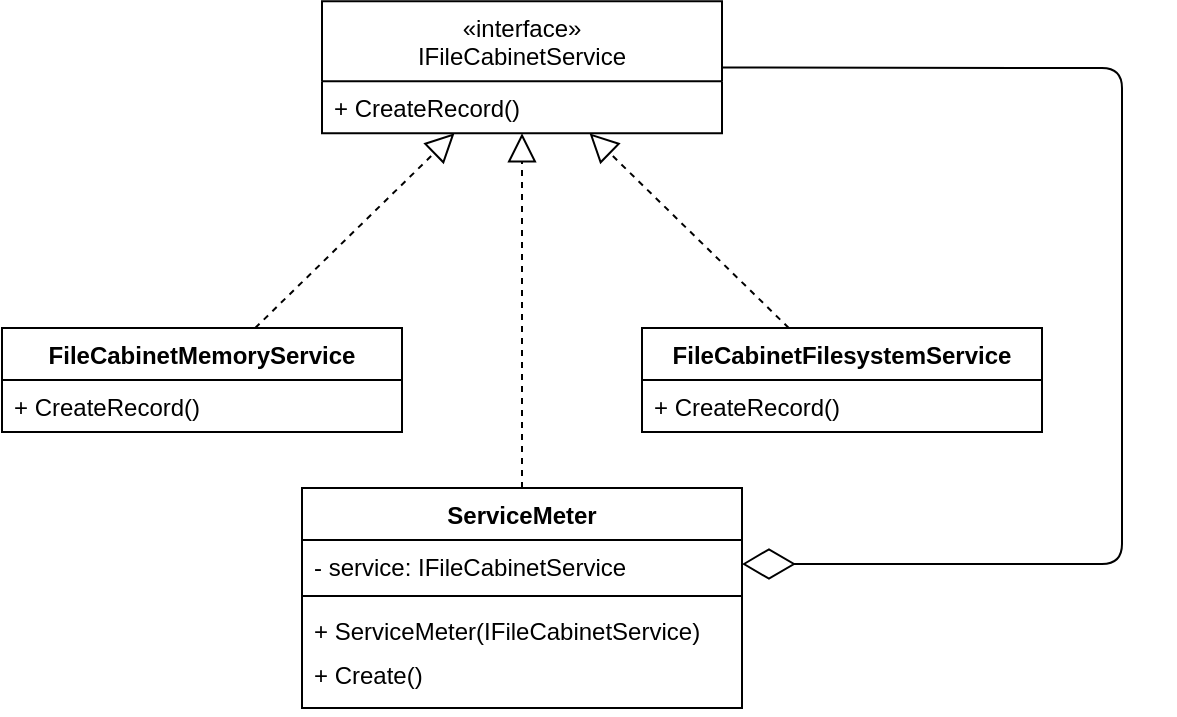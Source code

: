 <mxfile version="12.1.0" type="device" pages="3"><diagram id="0QkDb7Tyn9uBZBQDJUjD" name="Decorator-Stopwatch"><mxGraphModel dx="948" dy="619" grid="1" gridSize="10" guides="1" tooltips="1" connect="1" arrows="1" fold="1" page="1" pageScale="1" pageWidth="850" pageHeight="1100" math="0" shadow="0"><root><mxCell id="t5q9aNrP4IL7GrYdyefe-0"/><mxCell id="t5q9aNrP4IL7GrYdyefe-1" parent="t5q9aNrP4IL7GrYdyefe-0"/><mxCell id="W88kNpdGNR7vmGOXTxNo-0" value="«interface»&#10;IFileCabinetService" style="swimlane;fontStyle=0;align=center;verticalAlign=top;childLayout=stackLayout;horizontal=1;startSize=40;horizontalStack=0;resizeParent=1;resizeParentMax=0;resizeLast=0;collapsible=1;marginBottom=0;" parent="t5q9aNrP4IL7GrYdyefe-1" vertex="1"><mxGeometry x="200" y="36.643" width="200" height="66" as="geometry"/></mxCell><mxCell id="W88kNpdGNR7vmGOXTxNo-1" value="+ CreateRecord()" style="text;strokeColor=none;fillColor=none;align=left;verticalAlign=top;spacingLeft=4;spacingRight=4;overflow=hidden;rotatable=0;points=[[0,0.5],[1,0.5]];portConstraint=eastwest;" parent="W88kNpdGNR7vmGOXTxNo-0" vertex="1"><mxGeometry y="40" width="200" height="26" as="geometry"/></mxCell><mxCell id="W88kNpdGNR7vmGOXTxNo-8" value="FileCabinetMemoryService" style="swimlane;fontStyle=1;align=center;verticalAlign=top;childLayout=stackLayout;horizontal=1;startSize=26;horizontalStack=0;resizeParent=1;resizeParentMax=0;resizeLast=0;collapsible=1;marginBottom=0;" parent="t5q9aNrP4IL7GrYdyefe-1" vertex="1"><mxGeometry x="40" y="200" width="200" height="52" as="geometry"/></mxCell><mxCell id="W88kNpdGNR7vmGOXTxNo-11" value="+ CreateRecord()" style="text;strokeColor=none;fillColor=none;align=left;verticalAlign=top;spacingLeft=4;spacingRight=4;overflow=hidden;rotatable=0;points=[[0,0.5],[1,0.5]];portConstraint=eastwest;" parent="W88kNpdGNR7vmGOXTxNo-8" vertex="1"><mxGeometry y="26" width="200" height="26" as="geometry"/></mxCell><mxCell id="W88kNpdGNR7vmGOXTxNo-18" value="FileCabinetFilesystemService" style="swimlane;fontStyle=1;align=center;verticalAlign=top;childLayout=stackLayout;horizontal=1;startSize=26;horizontalStack=0;resizeParent=1;resizeParentMax=0;resizeLast=0;collapsible=1;marginBottom=0;" parent="t5q9aNrP4IL7GrYdyefe-1" vertex="1"><mxGeometry x="360" y="200" width="200" height="52" as="geometry"/></mxCell><mxCell id="W88kNpdGNR7vmGOXTxNo-21" value="+ CreateRecord()" style="text;strokeColor=none;fillColor=none;align=left;verticalAlign=top;spacingLeft=4;spacingRight=4;overflow=hidden;rotatable=0;points=[[0,0.5],[1,0.5]];portConstraint=eastwest;" parent="W88kNpdGNR7vmGOXTxNo-18" vertex="1"><mxGeometry y="26" width="200" height="26" as="geometry"/></mxCell><mxCell id="Ci8xdiiOVYmC0o1AYV9w-0" value="" style="endArrow=block;dashed=1;endFill=0;endSize=12;html=1;" parent="t5q9aNrP4IL7GrYdyefe-1" source="W88kNpdGNR7vmGOXTxNo-8" target="W88kNpdGNR7vmGOXTxNo-0" edge="1"><mxGeometry width="160" relative="1" as="geometry"><mxPoint x="40" y="470" as="sourcePoint"/><mxPoint x="200" y="470" as="targetPoint"/></mxGeometry></mxCell><mxCell id="Ci8xdiiOVYmC0o1AYV9w-1" value="" style="endArrow=block;dashed=1;endFill=0;endSize=12;html=1;" parent="t5q9aNrP4IL7GrYdyefe-1" source="W88kNpdGNR7vmGOXTxNo-18" target="W88kNpdGNR7vmGOXTxNo-0" edge="1"><mxGeometry width="160" relative="1" as="geometry"><mxPoint x="30" y="510" as="sourcePoint"/><mxPoint x="190" y="510" as="targetPoint"/></mxGeometry></mxCell><mxCell id="eYiBy5furpF3snEoUl8G-0" value="ServiceMeter" style="swimlane;fontStyle=1;align=center;verticalAlign=top;childLayout=stackLayout;horizontal=1;startSize=26;horizontalStack=0;resizeParent=1;resizeParentMax=0;resizeLast=0;collapsible=1;marginBottom=0;" parent="t5q9aNrP4IL7GrYdyefe-1" vertex="1"><mxGeometry x="190" y="280" width="220" height="110" as="geometry"/></mxCell><mxCell id="eYiBy5furpF3snEoUl8G-1" value="- service: IFileCabinetService" style="text;strokeColor=none;fillColor=none;align=left;verticalAlign=top;spacingLeft=4;spacingRight=4;overflow=hidden;rotatable=0;points=[[0,0.5],[1,0.5]];portConstraint=eastwest;" parent="eYiBy5furpF3snEoUl8G-0" vertex="1"><mxGeometry y="26" width="220" height="24" as="geometry"/></mxCell><mxCell id="eYiBy5furpF3snEoUl8G-2" value="" style="line;strokeWidth=1;fillColor=none;align=left;verticalAlign=middle;spacingTop=-1;spacingLeft=3;spacingRight=3;rotatable=0;labelPosition=right;points=[];portConstraint=eastwest;" parent="eYiBy5furpF3snEoUl8G-0" vertex="1"><mxGeometry y="50" width="220" height="8" as="geometry"/></mxCell><mxCell id="eYiBy5furpF3snEoUl8G-4" value="+ ServiceMeter(IFileCabinetService)" style="text;strokeColor=none;fillColor=none;align=left;verticalAlign=top;spacingLeft=4;spacingRight=4;overflow=hidden;rotatable=0;points=[[0,0.5],[1,0.5]];portConstraint=eastwest;" parent="eYiBy5furpF3snEoUl8G-0" vertex="1"><mxGeometry y="58" width="220" height="22" as="geometry"/></mxCell><mxCell id="eYiBy5furpF3snEoUl8G-3" value="+ Create()" style="text;strokeColor=none;fillColor=none;align=left;verticalAlign=top;spacingLeft=4;spacingRight=4;overflow=hidden;rotatable=0;points=[[0,0.5],[1,0.5]];portConstraint=eastwest;" parent="eYiBy5furpF3snEoUl8G-0" vertex="1"><mxGeometry y="80" width="220" height="30" as="geometry"/></mxCell><mxCell id="eYiBy5furpF3snEoUl8G-6" value="" style="endArrow=block;dashed=1;endFill=0;endSize=12;html=1;" parent="t5q9aNrP4IL7GrYdyefe-1" source="eYiBy5furpF3snEoUl8G-0" target="W88kNpdGNR7vmGOXTxNo-0" edge="1"><mxGeometry width="160" relative="1" as="geometry"><mxPoint x="40" y="470" as="sourcePoint"/><mxPoint x="200" y="470" as="targetPoint"/></mxGeometry></mxCell><mxCell id="eYiBy5furpF3snEoUl8G-7" value="" style="endArrow=diamondThin;endFill=0;endSize=24;html=1;entryX=1;entryY=0.5;entryDx=0;entryDy=0;" parent="t5q9aNrP4IL7GrYdyefe-1" source="W88kNpdGNR7vmGOXTxNo-0" target="eYiBy5furpF3snEoUl8G-1" edge="1"><mxGeometry width="160" relative="1" as="geometry"><mxPoint x="40" y="420" as="sourcePoint"/><mxPoint x="200" y="420" as="targetPoint"/><Array as="points"><mxPoint x="600" y="70"/><mxPoint x="600" y="318"/></Array></mxGeometry></mxCell></root></mxGraphModel></diagram><diagram id="JrZP_rfOgstMvg4ndL7u" name="ServiceMeter-Sequence"><mxGraphModel dx="948" dy="619" grid="1" gridSize="10" guides="1" tooltips="1" connect="1" arrows="1" fold="1" page="1" pageScale="1" pageWidth="850" pageHeight="1100" math="0" shadow="0"><root><mxCell id="_1yLJRaW0nCZ8AaWEFyF-0"/><mxCell id="_1yLJRaW0nCZ8AaWEFyF-1" parent="_1yLJRaW0nCZ8AaWEFyF-0"/><mxCell id="lCCmmfG71-MRRFOuRCmt-0" value=":Program" style="shape=umlLifeline;perimeter=lifelinePerimeter;whiteSpace=wrap;html=1;container=1;collapsible=0;recursiveResize=0;outlineConnect=0;" parent="_1yLJRaW0nCZ8AaWEFyF-1" vertex="1"><mxGeometry x="80" y="40" width="100" height="360" as="geometry"/></mxCell><mxCell id="VYF5NzOdWA6cH3S8qUxY-0" value="" style="html=1;points=[];perimeter=orthogonalPerimeter;" parent="lCCmmfG71-MRRFOuRCmt-0" vertex="1"><mxGeometry x="45" y="80" width="10" height="260" as="geometry"/></mxCell><mxCell id="lCCmmfG71-MRRFOuRCmt-1" value=":ServiceMeter" style="shape=umlLifeline;perimeter=lifelinePerimeter;whiteSpace=wrap;html=1;container=1;collapsible=0;recursiveResize=0;outlineConnect=0;" parent="_1yLJRaW0nCZ8AaWEFyF-1" vertex="1"><mxGeometry x="240" y="40" width="100" height="360" as="geometry"/></mxCell><mxCell id="FdGziJOlPJBeOolGXG6j-1" value="" style="html=1;points=[];perimeter=orthogonalPerimeter;" parent="lCCmmfG71-MRRFOuRCmt-1" vertex="1"><mxGeometry x="45" y="120" width="10" height="220" as="geometry"/></mxCell><mxCell id="lCCmmfG71-MRRFOuRCmt-2" value=":Stopwatch" style="shape=umlLifeline;perimeter=lifelinePerimeter;whiteSpace=wrap;html=1;container=1;collapsible=0;recursiveResize=0;outlineConnect=0;" parent="_1yLJRaW0nCZ8AaWEFyF-1" vertex="1"><mxGeometry x="400" y="40" width="100" height="360" as="geometry"/></mxCell><mxCell id="FdGziJOlPJBeOolGXG6j-3" value="" style="html=1;points=[];perimeter=orthogonalPerimeter;" parent="lCCmmfG71-MRRFOuRCmt-2" vertex="1"><mxGeometry x="45" y="160" width="10" height="20" as="geometry"/></mxCell><mxCell id="lCCmmfG71-MRRFOuRCmt-3" value=":FileCabinet&lt;br&gt;MemoryService" style="shape=umlLifeline;perimeter=lifelinePerimeter;whiteSpace=wrap;html=1;container=1;collapsible=0;recursiveResize=0;outlineConnect=0;" parent="_1yLJRaW0nCZ8AaWEFyF-1" vertex="1"><mxGeometry x="560" y="40" width="100" height="360" as="geometry"/></mxCell><mxCell id="MjZ43wDZJswdd1Am_tNr-0" value="Create" style="html=1;verticalAlign=bottom;startArrow=oval;startFill=1;endArrow=block;startSize=8;" parent="_1yLJRaW0nCZ8AaWEFyF-1" target="lCCmmfG71-MRRFOuRCmt-0" edge="1"><mxGeometry width="60" relative="1" as="geometry"><mxPoint x="55" y="120" as="sourcePoint"/><mxPoint x="130" y="120" as="targetPoint"/></mxGeometry></mxCell><mxCell id="FdGziJOlPJBeOolGXG6j-0" value="Create" style="html=1;verticalAlign=bottom;endArrow=block;" parent="_1yLJRaW0nCZ8AaWEFyF-1" source="VYF5NzOdWA6cH3S8qUxY-0" target="FdGziJOlPJBeOolGXG6j-1" edge="1"><mxGeometry width="80" relative="1" as="geometry"><mxPoint x="135" y="160" as="sourcePoint"/><mxPoint x="290" y="160" as="targetPoint"/><Array as="points"><mxPoint x="230" y="160"/></Array></mxGeometry></mxCell><mxCell id="FdGziJOlPJBeOolGXG6j-2" value="Start" style="html=1;verticalAlign=bottom;endArrow=block;" parent="_1yLJRaW0nCZ8AaWEFyF-1" target="FdGziJOlPJBeOolGXG6j-3" edge="1"><mxGeometry width="80" relative="1" as="geometry"><mxPoint x="295" y="199.5" as="sourcePoint"/><mxPoint x="445" y="199.5" as="targetPoint"/><Array as="points"><mxPoint x="390" y="199.5"/></Array></mxGeometry></mxCell><mxCell id="2JaM_QX2W_J9hlBYjJGi-0" value="" style="html=1;verticalAlign=bottom;endArrow=block;dashed=1;" parent="_1yLJRaW0nCZ8AaWEFyF-1" source="FdGziJOlPJBeOolGXG6j-3" target="FdGziJOlPJBeOolGXG6j-1" edge="1"><mxGeometry x="0.452" y="-130" width="80" relative="1" as="geometry"><mxPoint x="405" y="240" as="sourcePoint"/><mxPoint x="95" y="240" as="targetPoint"/><Array as="points"><mxPoint x="350" y="220"/></Array><mxPoint x="130" y="130" as="offset"/></mxGeometry></mxCell><mxCell id="2JaM_QX2W_J9hlBYjJGi-1" value="Create" style="html=1;verticalAlign=bottom;endArrow=block;" parent="_1yLJRaW0nCZ8AaWEFyF-1" source="FdGziJOlPJBeOolGXG6j-1" target="2JaM_QX2W_J9hlBYjJGi-2" edge="1"><mxGeometry x="0.516" width="80" relative="1" as="geometry"><mxPoint x="295" y="239.5" as="sourcePoint"/><mxPoint x="445" y="240" as="targetPoint"/><Array as="points"><mxPoint x="390" y="239.5"/></Array><mxPoint as="offset"/></mxGeometry></mxCell><mxCell id="2JaM_QX2W_J9hlBYjJGi-2" value="" style="html=1;points=[];perimeter=orthogonalPerimeter;" parent="_1yLJRaW0nCZ8AaWEFyF-1" vertex="1"><mxGeometry x="605" y="240" width="10" height="40" as="geometry"/></mxCell><mxCell id="2JaM_QX2W_J9hlBYjJGi-4" value="" style="html=1;verticalAlign=bottom;endArrow=block;dashed=1;" parent="_1yLJRaW0nCZ8AaWEFyF-1" source="2JaM_QX2W_J9hlBYjJGi-2" target="FdGziJOlPJBeOolGXG6j-1" edge="1"><mxGeometry x="0.452" y="-130" width="80" relative="1" as="geometry"><mxPoint x="590" y="280" as="sourcePoint"/><mxPoint x="440" y="280" as="targetPoint"/><Array as="points"><mxPoint x="495" y="280"/></Array><mxPoint x="130" y="130" as="offset"/></mxGeometry></mxCell><mxCell id="2JaM_QX2W_J9hlBYjJGi-5" value="" style="html=1;points=[];perimeter=orthogonalPerimeter;" parent="_1yLJRaW0nCZ8AaWEFyF-1" vertex="1"><mxGeometry x="445" y="300" width="10" height="20" as="geometry"/></mxCell><mxCell id="2JaM_QX2W_J9hlBYjJGi-6" value="Stop" style="html=1;verticalAlign=bottom;endArrow=block;" parent="_1yLJRaW0nCZ8AaWEFyF-1" source="FdGziJOlPJBeOolGXG6j-1" target="2JaM_QX2W_J9hlBYjJGi-5" edge="1"><mxGeometry width="80" relative="1" as="geometry"><mxPoint x="295" y="299.5" as="sourcePoint"/><mxPoint x="445" y="300" as="targetPoint"/><Array as="points"><mxPoint x="390" y="299.5"/></Array></mxGeometry></mxCell><mxCell id="2JaM_QX2W_J9hlBYjJGi-7" value="" style="html=1;verticalAlign=bottom;endArrow=block;dashed=1;" parent="_1yLJRaW0nCZ8AaWEFyF-1" source="2JaM_QX2W_J9hlBYjJGi-5" target="FdGziJOlPJBeOolGXG6j-1" edge="1"><mxGeometry x="0.452" y="-130" width="80" relative="1" as="geometry"><mxPoint x="445" y="320" as="sourcePoint"/><mxPoint x="290" y="320" as="targetPoint"/><Array as="points"><mxPoint x="350" y="320"/></Array><mxPoint x="130" y="130" as="offset"/></mxGeometry></mxCell><mxCell id="2JaM_QX2W_J9hlBYjJGi-8" value="" style="html=1;verticalAlign=bottom;endArrow=block;dashed=1;" parent="_1yLJRaW0nCZ8AaWEFyF-1" edge="1"><mxGeometry x="0.452" y="-130" width="80" relative="1" as="geometry"><mxPoint x="285" y="359.5" as="sourcePoint"/><mxPoint x="135" y="359.5" as="targetPoint"/><Array as="points"><mxPoint x="190" y="359.5"/></Array><mxPoint x="130" y="130" as="offset"/></mxGeometry></mxCell></root></mxGraphModel></diagram><diagram id="GPPYjyYFRahf2b5K25O7" name="ServiceLogger-Sequence"><mxGraphModel dx="1115" dy="728" grid="1" gridSize="10" guides="1" tooltips="1" connect="1" arrows="1" fold="1" page="1" pageScale="1" pageWidth="850" pageHeight="1100" math="0" shadow="0"><root><mxCell id="yqmMTIZB_XEUmH76-rnP-0"/><mxCell id="yqmMTIZB_XEUmH76-rnP-1" parent="yqmMTIZB_XEUmH76-rnP-0"/><mxCell id="nOnLRy6m80dOIFOv_gTw-0" value=":Program" style="shape=umlLifeline;perimeter=lifelinePerimeter;whiteSpace=wrap;html=1;container=1;collapsible=0;recursiveResize=0;outlineConnect=0;" vertex="1" parent="yqmMTIZB_XEUmH76-rnP-1"><mxGeometry x="80" y="40" width="100" height="420" as="geometry"/></mxCell><mxCell id="nOnLRy6m80dOIFOv_gTw-1" value="" style="html=1;points=[];perimeter=orthogonalPerimeter;" vertex="1" parent="nOnLRy6m80dOIFOv_gTw-0"><mxGeometry x="45" y="80" width="10" height="320" as="geometry"/></mxCell><mxCell id="nOnLRy6m80dOIFOv_gTw-2" value=":ServiceMeter" style="shape=umlLifeline;perimeter=lifelinePerimeter;whiteSpace=wrap;html=1;container=1;collapsible=0;recursiveResize=0;outlineConnect=0;" vertex="1" parent="yqmMTIZB_XEUmH76-rnP-1"><mxGeometry x="560" y="40" width="100" height="420" as="geometry"/></mxCell><mxCell id="nOnLRy6m80dOIFOv_gTw-3" value="" style="html=1;points=[];perimeter=orthogonalPerimeter;" vertex="1" parent="nOnLRy6m80dOIFOv_gTw-2"><mxGeometry x="45" y="160" width="10" height="160" as="geometry"/></mxCell><mxCell id="nOnLRy6m80dOIFOv_gTw-4" value=":Stopwatch" style="shape=umlLifeline;perimeter=lifelinePerimeter;whiteSpace=wrap;html=1;container=1;collapsible=0;recursiveResize=0;outlineConnect=0;" vertex="1" parent="yqmMTIZB_XEUmH76-rnP-1"><mxGeometry x="720" y="40" width="100" height="420" as="geometry"/></mxCell><mxCell id="nOnLRy6m80dOIFOv_gTw-5" value="" style="html=1;points=[];perimeter=orthogonalPerimeter;" vertex="1" parent="nOnLRy6m80dOIFOv_gTw-4"><mxGeometry x="45" y="180" width="10" height="20" as="geometry"/></mxCell><mxCell id="nOnLRy6m80dOIFOv_gTw-6" value=":FileCabinet&lt;br&gt;MemoryService" style="shape=umlLifeline;perimeter=lifelinePerimeter;whiteSpace=wrap;html=1;container=1;collapsible=0;recursiveResize=0;outlineConnect=0;" vertex="1" parent="yqmMTIZB_XEUmH76-rnP-1"><mxGeometry x="880" y="40" width="100" height="420" as="geometry"/></mxCell><mxCell id="nOnLRy6m80dOIFOv_gTw-12" value="" style="html=1;points=[];perimeter=orthogonalPerimeter;" vertex="1" parent="nOnLRy6m80dOIFOv_gTw-6"><mxGeometry x="45" y="220" width="10" height="40" as="geometry"/></mxCell><mxCell id="nOnLRy6m80dOIFOv_gTw-7" value="Create" style="html=1;verticalAlign=bottom;startArrow=oval;startFill=1;endArrow=block;startSize=8;" edge="1" parent="yqmMTIZB_XEUmH76-rnP-1" target="nOnLRy6m80dOIFOv_gTw-0"><mxGeometry width="60" relative="1" as="geometry"><mxPoint x="55" y="120" as="sourcePoint"/><mxPoint x="130" y="120" as="targetPoint"/></mxGeometry></mxCell><mxCell id="nOnLRy6m80dOIFOv_gTw-8" value="Create" style="html=1;verticalAlign=bottom;endArrow=block;" edge="1" parent="yqmMTIZB_XEUmH76-rnP-1" source="nOnLRy6m80dOIFOv_gTw-1" target="_6U_v7rsOzd_qhW37A_p-1"><mxGeometry width="80" relative="1" as="geometry"><mxPoint x="135" y="160" as="sourcePoint"/><mxPoint x="290" y="160" as="targetPoint"/><Array as="points"><mxPoint x="230" y="140"/></Array></mxGeometry></mxCell><mxCell id="nOnLRy6m80dOIFOv_gTw-9" value="Start" style="html=1;verticalAlign=bottom;endArrow=block;" edge="1" parent="yqmMTIZB_XEUmH76-rnP-1" target="nOnLRy6m80dOIFOv_gTw-5" source="nOnLRy6m80dOIFOv_gTw-3"><mxGeometry width="80" relative="1" as="geometry"><mxPoint x="615" y="239.5" as="sourcePoint"/><mxPoint x="765" y="239.5" as="targetPoint"/><Array as="points"><mxPoint x="710" y="220"/></Array></mxGeometry></mxCell><mxCell id="nOnLRy6m80dOIFOv_gTw-10" value="" style="html=1;verticalAlign=bottom;endArrow=block;dashed=1;" edge="1" parent="yqmMTIZB_XEUmH76-rnP-1" source="nOnLRy6m80dOIFOv_gTw-5" target="nOnLRy6m80dOIFOv_gTw-3"><mxGeometry x="0.452" y="-130" width="80" relative="1" as="geometry"><mxPoint x="725" y="280" as="sourcePoint"/><mxPoint x="415" y="280" as="targetPoint"/><Array as="points"><mxPoint x="670" y="240"/></Array><mxPoint x="130" y="130" as="offset"/></mxGeometry></mxCell><mxCell id="nOnLRy6m80dOIFOv_gTw-11" value="Create" style="html=1;verticalAlign=bottom;endArrow=block;" edge="1" parent="yqmMTIZB_XEUmH76-rnP-1" source="nOnLRy6m80dOIFOv_gTw-3" target="nOnLRy6m80dOIFOv_gTw-12"><mxGeometry x="0.516" width="80" relative="1" as="geometry"><mxPoint x="615" y="279.5" as="sourcePoint"/><mxPoint x="765" y="280" as="targetPoint"/><Array as="points"><mxPoint x="710" y="260"/></Array><mxPoint as="offset"/></mxGeometry></mxCell><mxCell id="nOnLRy6m80dOIFOv_gTw-13" value="" style="html=1;verticalAlign=bottom;endArrow=block;dashed=1;" edge="1" parent="yqmMTIZB_XEUmH76-rnP-1" source="nOnLRy6m80dOIFOv_gTw-12" target="nOnLRy6m80dOIFOv_gTw-3"><mxGeometry x="0.452" y="-130" width="80" relative="1" as="geometry"><mxPoint x="910" y="320" as="sourcePoint"/><mxPoint x="760" y="320" as="targetPoint"/><Array as="points"><mxPoint x="820" y="300"/></Array><mxPoint x="130" y="130" as="offset"/></mxGeometry></mxCell><mxCell id="nOnLRy6m80dOIFOv_gTw-14" value="" style="html=1;points=[];perimeter=orthogonalPerimeter;" vertex="1" parent="yqmMTIZB_XEUmH76-rnP-1"><mxGeometry x="765" y="320" width="10" height="20" as="geometry"/></mxCell><mxCell id="nOnLRy6m80dOIFOv_gTw-15" value="Stop" style="html=1;verticalAlign=bottom;endArrow=block;" edge="1" parent="yqmMTIZB_XEUmH76-rnP-1" source="nOnLRy6m80dOIFOv_gTw-3" target="nOnLRy6m80dOIFOv_gTw-14"><mxGeometry width="80" relative="1" as="geometry"><mxPoint x="615" y="339.5" as="sourcePoint"/><mxPoint x="765" y="340" as="targetPoint"/><Array as="points"><mxPoint x="640" y="320"/><mxPoint x="710" y="320"/></Array></mxGeometry></mxCell><mxCell id="nOnLRy6m80dOIFOv_gTw-16" value="" style="html=1;verticalAlign=bottom;endArrow=block;dashed=1;" edge="1" parent="yqmMTIZB_XEUmH76-rnP-1" source="nOnLRy6m80dOIFOv_gTw-14" target="nOnLRy6m80dOIFOv_gTw-3"><mxGeometry x="0.452" y="-130" width="80" relative="1" as="geometry"><mxPoint x="765" y="360" as="sourcePoint"/><mxPoint x="610" y="360" as="targetPoint"/><Array as="points"><mxPoint x="670" y="340"/></Array><mxPoint x="130" y="130" as="offset"/></mxGeometry></mxCell><mxCell id="nOnLRy6m80dOIFOv_gTw-17" value="" style="html=1;verticalAlign=bottom;endArrow=block;dashed=1;" edge="1" parent="yqmMTIZB_XEUmH76-rnP-1" source="nOnLRy6m80dOIFOv_gTw-3" target="_6U_v7rsOzd_qhW37A_p-1"><mxGeometry x="0.452" y="-130" width="80" relative="1" as="geometry"><mxPoint x="285" y="359.5" as="sourcePoint"/><mxPoint x="135" y="359.5" as="targetPoint"/><Array as="points"><mxPoint x="430" y="360"/><mxPoint x="380" y="360"/></Array><mxPoint x="130" y="130" as="offset"/></mxGeometry></mxCell><mxCell id="_6U_v7rsOzd_qhW37A_p-0" value=":ServiceLogger" style="shape=umlLifeline;perimeter=lifelinePerimeter;whiteSpace=wrap;html=1;container=1;collapsible=0;recursiveResize=0;outlineConnect=0;" vertex="1" parent="yqmMTIZB_XEUmH76-rnP-1"><mxGeometry x="240" y="40" width="100" height="420" as="geometry"/></mxCell><mxCell id="_6U_v7rsOzd_qhW37A_p-1" value="" style="html=1;points=[];perimeter=orthogonalPerimeter;" vertex="1" parent="_6U_v7rsOzd_qhW37A_p-0"><mxGeometry x="45" y="100" width="10" height="280" as="geometry"/></mxCell><mxCell id="_6U_v7rsOzd_qhW37A_p-2" value=":TextWriter" style="shape=umlLifeline;perimeter=lifelinePerimeter;whiteSpace=wrap;html=1;container=1;collapsible=0;recursiveResize=0;outlineConnect=0;" vertex="1" parent="yqmMTIZB_XEUmH76-rnP-1"><mxGeometry x="400" y="40" width="100" height="420" as="geometry"/></mxCell><mxCell id="_6U_v7rsOzd_qhW37A_p-3" value="" style="html=1;points=[];perimeter=orthogonalPerimeter;" vertex="1" parent="_6U_v7rsOzd_qhW37A_p-2"><mxGeometry x="45" y="120" width="10" height="20" as="geometry"/></mxCell><mxCell id="_6U_v7rsOzd_qhW37A_p-7" value="" style="html=1;points=[];perimeter=orthogonalPerimeter;" vertex="1" parent="_6U_v7rsOzd_qhW37A_p-2"><mxGeometry x="45" y="340" width="10" height="20" as="geometry"/></mxCell><mxCell id="_6U_v7rsOzd_qhW37A_p-4" value="Write" style="html=1;verticalAlign=bottom;endArrow=block;" edge="1" parent="yqmMTIZB_XEUmH76-rnP-1" source="_6U_v7rsOzd_qhW37A_p-1" target="_6U_v7rsOzd_qhW37A_p-3"><mxGeometry width="80" relative="1" as="geometry"><mxPoint x="295" y="160" as="sourcePoint"/><mxPoint x="445" y="160" as="targetPoint"/><Array as="points"><mxPoint x="390" y="160"/></Array></mxGeometry></mxCell><mxCell id="_6U_v7rsOzd_qhW37A_p-5" value="" style="html=1;verticalAlign=bottom;endArrow=block;dashed=1;" edge="1" parent="yqmMTIZB_XEUmH76-rnP-1" source="_6U_v7rsOzd_qhW37A_p-3" target="_6U_v7rsOzd_qhW37A_p-1"><mxGeometry x="0.452" y="-130" width="80" relative="1" as="geometry"><mxPoint x="605" y="179.5" as="sourcePoint"/><mxPoint x="260" y="230" as="targetPoint"/><Array as="points"><mxPoint x="370" y="180"/></Array><mxPoint x="130" y="130" as="offset"/></mxGeometry></mxCell><mxCell id="_6U_v7rsOzd_qhW37A_p-6" value="Create" style="html=1;verticalAlign=bottom;endArrow=block;" edge="1" parent="yqmMTIZB_XEUmH76-rnP-1" source="_6U_v7rsOzd_qhW37A_p-1" target="nOnLRy6m80dOIFOv_gTw-3"><mxGeometry x="0.516" width="80" relative="1" as="geometry"><mxPoint x="295" y="199.5" as="sourcePoint"/><mxPoint x="445" y="199.5" as="targetPoint"/><Array as="points"><mxPoint x="390" y="199.5"/></Array><mxPoint as="offset"/></mxGeometry></mxCell><mxCell id="_6U_v7rsOzd_qhW37A_p-8" value="Write" style="html=1;verticalAlign=bottom;endArrow=block;" edge="1" parent="yqmMTIZB_XEUmH76-rnP-1" source="_6U_v7rsOzd_qhW37A_p-1" target="_6U_v7rsOzd_qhW37A_p-7"><mxGeometry width="80" relative="1" as="geometry"><mxPoint x="295" y="380" as="sourcePoint"/><mxPoint x="445" y="380" as="targetPoint"/><Array as="points"><mxPoint x="390" y="380"/></Array></mxGeometry></mxCell><mxCell id="_6U_v7rsOzd_qhW37A_p-9" value="" style="html=1;verticalAlign=bottom;endArrow=block;dashed=1;" edge="1" parent="yqmMTIZB_XEUmH76-rnP-1" source="_6U_v7rsOzd_qhW37A_p-7" target="_6U_v7rsOzd_qhW37A_p-1"><mxGeometry x="0.452" y="-130" width="80" relative="1" as="geometry"><mxPoint x="445" y="410" as="sourcePoint"/><mxPoint x="295" y="410" as="targetPoint"/><Array as="points"><mxPoint x="370" y="400"/></Array><mxPoint x="130" y="130" as="offset"/></mxGeometry></mxCell><mxCell id="_6U_v7rsOzd_qhW37A_p-10" value="" style="html=1;verticalAlign=bottom;endArrow=block;dashed=1;" edge="1" parent="yqmMTIZB_XEUmH76-rnP-1" source="_6U_v7rsOzd_qhW37A_p-1" target="nOnLRy6m80dOIFOv_gTw-1"><mxGeometry x="0.452" y="-130" width="80" relative="1" as="geometry"><mxPoint x="280" y="419.5" as="sourcePoint"/><mxPoint x="130" y="419.5" as="targetPoint"/><Array as="points"><mxPoint x="205" y="419.5"/></Array><mxPoint x="130" y="130" as="offset"/></mxGeometry></mxCell></root></mxGraphModel></diagram></mxfile>